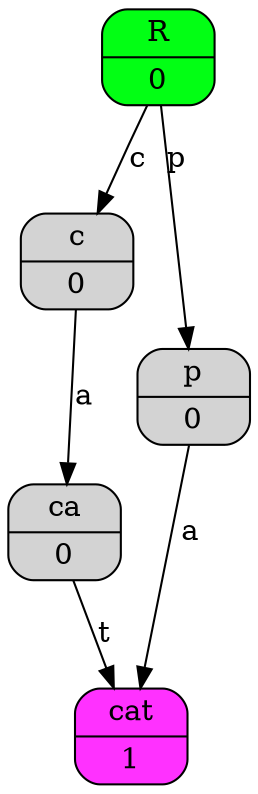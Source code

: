 digraph ll {
	node [shape=Mrecord];
	R[style=filled, fillcolor="#02ff14", label="{ <data> R | <ew> 0 }"];
	c[style=filled, fillcolor="", label="{ <data> c | <ew> 0 }"];
	ca[style=filled, fillcolor="", label="{ <data> ca | <ew> 0 }"];
	cat[style=filled, fillcolor="#ff31ff", label="{ <data> cat | <ew> 1 }"];
	p[style=filled, fillcolor="", label="{ <data> p | <ew> 0 }"];
	cat[style=filled, fillcolor="#ff31ff", label="{ <data> cat | <ew> 1 }"];

	R:ew:c -> c [label=c];
	R:ew:c -> p [label=p];
	c:ew:c -> ca [label=a];
	p:ew:c -> cat [label=a];
	ca:ew:c -> cat [label=t];
}